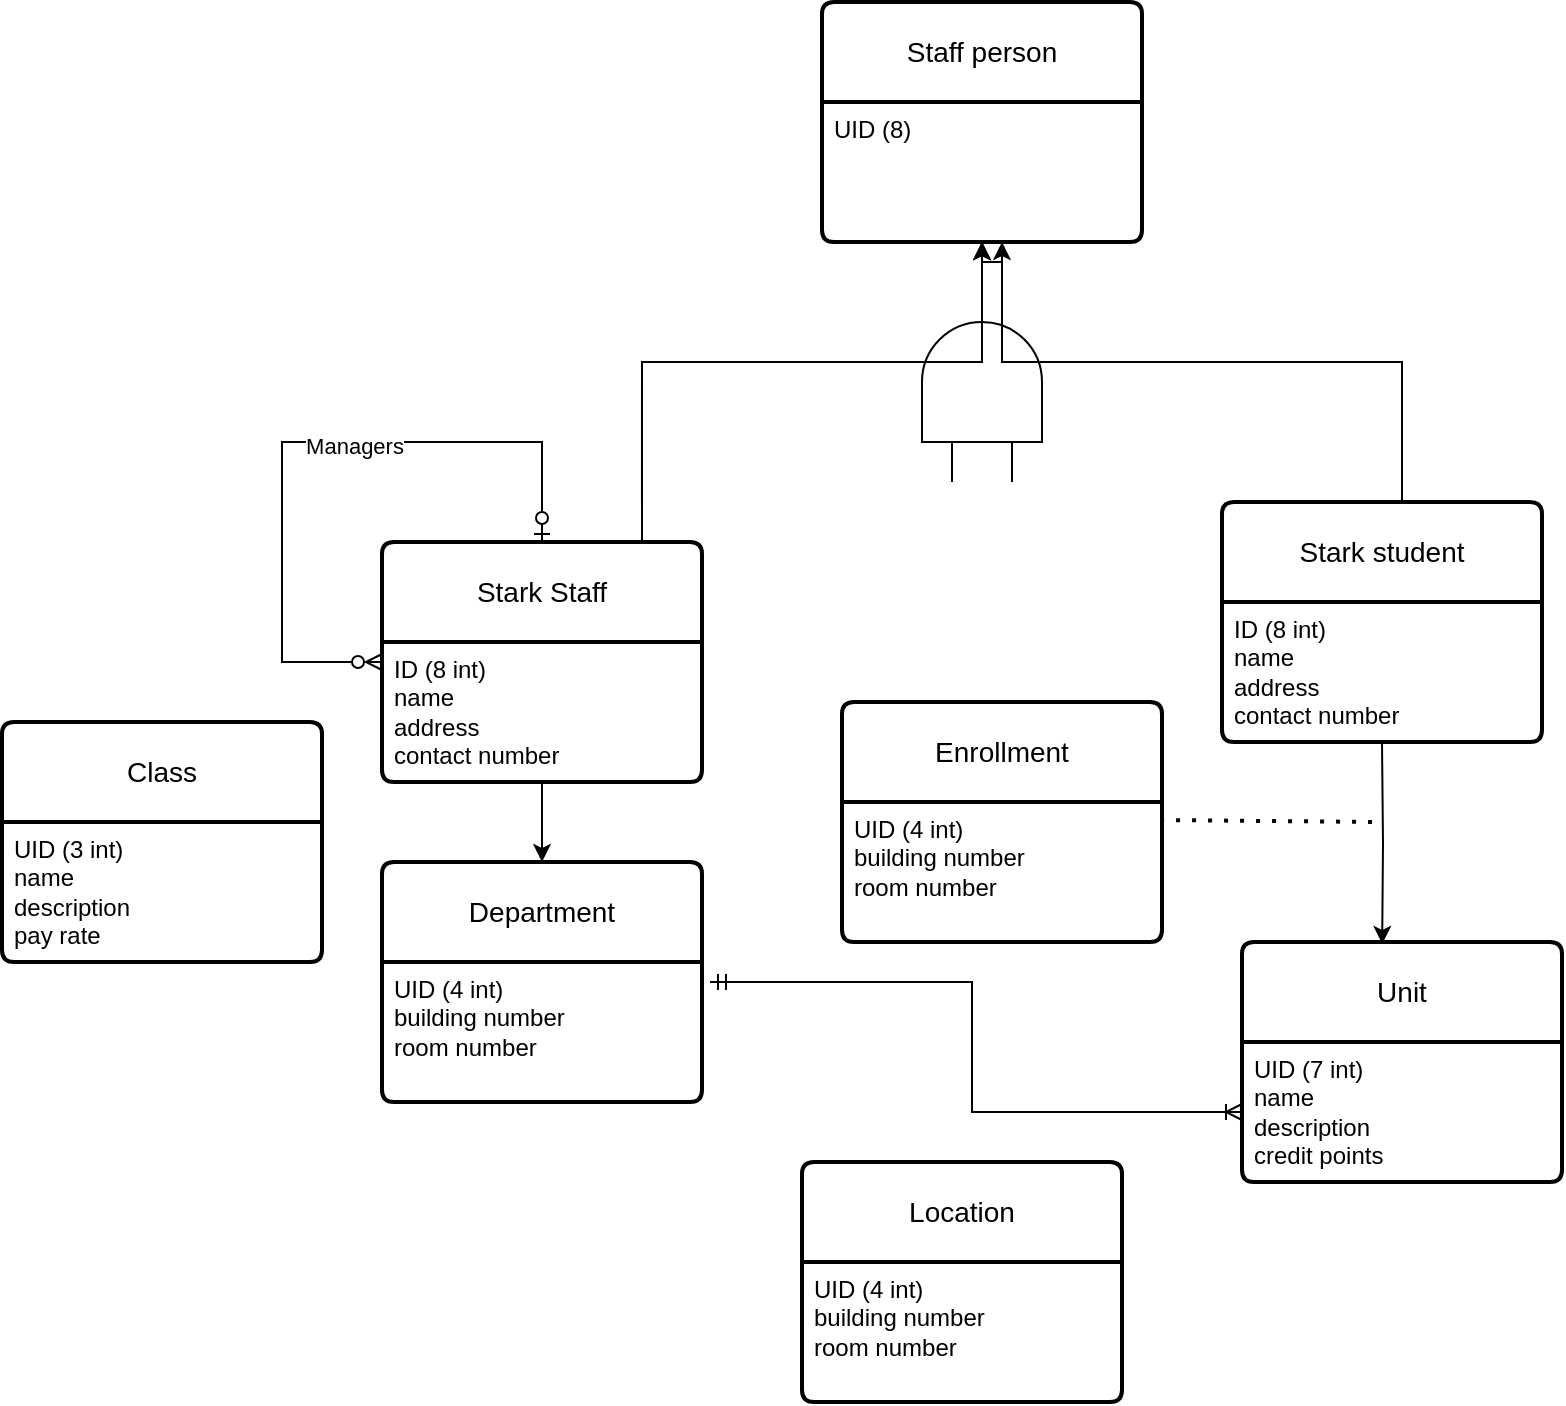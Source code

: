 <mxfile version="21.1.4" type="github">
  <diagram name="Page-1" id="9bggaNBUdcqQ5wYRVjrC">
    <mxGraphModel dx="2284" dy="764" grid="1" gridSize="10" guides="1" tooltips="1" connect="1" arrows="1" fold="1" page="1" pageScale="1" pageWidth="850" pageHeight="1100" math="0" shadow="0">
      <root>
        <mxCell id="0" />
        <mxCell id="1" parent="0" />
        <mxCell id="ch5FARwOTRp_sl-cNaFX-9" style="edgeStyle=orthogonalEdgeStyle;rounded=0;orthogonalLoop=1;jettySize=auto;html=1;" edge="1" parent="1" source="ch5FARwOTRp_sl-cNaFX-1" target="ch5FARwOTRp_sl-cNaFX-6">
          <mxGeometry relative="1" as="geometry">
            <Array as="points">
              <mxPoint x="230" y="250" />
              <mxPoint x="400" y="250" />
            </Array>
          </mxGeometry>
        </mxCell>
        <mxCell id="ch5FARwOTRp_sl-cNaFX-39" style="edgeStyle=orthogonalEdgeStyle;rounded=0;orthogonalLoop=1;jettySize=auto;html=1;entryX=0.5;entryY=0;entryDx=0;entryDy=0;startArrow=ERzeroToMany;startFill=0;endArrow=ERzeroToOne;endFill=0;" edge="1" parent="1" source="ch5FARwOTRp_sl-cNaFX-1" target="ch5FARwOTRp_sl-cNaFX-1">
          <mxGeometry relative="1" as="geometry">
            <mxPoint x="180" y="300" as="targetPoint" />
            <Array as="points">
              <mxPoint x="50" y="400" />
              <mxPoint x="50" y="290" />
              <mxPoint x="180" y="290" />
            </Array>
          </mxGeometry>
        </mxCell>
        <mxCell id="ch5FARwOTRp_sl-cNaFX-40" value="Managers" style="edgeLabel;html=1;align=center;verticalAlign=middle;resizable=0;points=[];" vertex="1" connectable="0" parent="ch5FARwOTRp_sl-cNaFX-39">
          <mxGeometry x="0.153" y="-2" relative="1" as="geometry">
            <mxPoint as="offset" />
          </mxGeometry>
        </mxCell>
        <mxCell id="ch5FARwOTRp_sl-cNaFX-1" value="Stark Staff" style="swimlane;childLayout=stackLayout;horizontal=1;startSize=50;horizontalStack=0;rounded=1;fontSize=14;fontStyle=0;strokeWidth=2;resizeParent=0;resizeLast=1;shadow=0;dashed=0;align=center;arcSize=4;whiteSpace=wrap;html=1;" vertex="1" parent="1">
          <mxGeometry x="100" y="340" width="160" height="120" as="geometry" />
        </mxCell>
        <mxCell id="ch5FARwOTRp_sl-cNaFX-2" value="ID (8 int)&lt;br style=&quot;border-color: var(--border-color);&quot;&gt;name&lt;br style=&quot;border-color: var(--border-color);&quot;&gt;address&lt;br style=&quot;border-color: var(--border-color);&quot;&gt;contact number" style="align=left;strokeColor=none;fillColor=none;spacingLeft=4;fontSize=12;verticalAlign=top;resizable=0;rotatable=0;part=1;html=1;" vertex="1" parent="ch5FARwOTRp_sl-cNaFX-1">
          <mxGeometry y="50" width="160" height="70" as="geometry" />
        </mxCell>
        <mxCell id="ch5FARwOTRp_sl-cNaFX-10" style="edgeStyle=orthogonalEdgeStyle;rounded=0;orthogonalLoop=1;jettySize=auto;html=1;entryX=0.5;entryY=1;entryDx=0;entryDy=0;" edge="1" parent="1" source="ch5FARwOTRp_sl-cNaFX-3" target="ch5FARwOTRp_sl-cNaFX-6">
          <mxGeometry relative="1" as="geometry">
            <Array as="points">
              <mxPoint x="610" y="250" />
              <mxPoint x="410" y="250" />
              <mxPoint x="410" y="200" />
              <mxPoint x="400" y="200" />
            </Array>
          </mxGeometry>
        </mxCell>
        <mxCell id="ch5FARwOTRp_sl-cNaFX-3" value="Stark student" style="swimlane;childLayout=stackLayout;horizontal=1;startSize=50;horizontalStack=0;rounded=1;fontSize=14;fontStyle=0;strokeWidth=2;resizeParent=0;resizeLast=1;shadow=0;dashed=0;align=center;arcSize=4;whiteSpace=wrap;html=1;" vertex="1" parent="1">
          <mxGeometry x="520" y="320" width="160" height="120" as="geometry" />
        </mxCell>
        <mxCell id="ch5FARwOTRp_sl-cNaFX-4" value="ID (8 int)&lt;br&gt;name&lt;br&gt;address&lt;br&gt;contact number" style="align=left;strokeColor=none;fillColor=none;spacingLeft=4;fontSize=12;verticalAlign=top;resizable=0;rotatable=0;part=1;html=1;" vertex="1" parent="ch5FARwOTRp_sl-cNaFX-3">
          <mxGeometry y="50" width="160" height="70" as="geometry" />
        </mxCell>
        <mxCell id="ch5FARwOTRp_sl-cNaFX-5" value="Staff person" style="swimlane;childLayout=stackLayout;horizontal=1;startSize=50;horizontalStack=0;rounded=1;fontSize=14;fontStyle=0;strokeWidth=2;resizeParent=0;resizeLast=1;shadow=0;dashed=0;align=center;arcSize=4;whiteSpace=wrap;html=1;" vertex="1" parent="1">
          <mxGeometry x="320" y="70" width="160" height="120" as="geometry" />
        </mxCell>
        <mxCell id="ch5FARwOTRp_sl-cNaFX-6" value="UID (8)" style="align=left;strokeColor=none;fillColor=none;spacingLeft=4;fontSize=12;verticalAlign=top;resizable=0;rotatable=0;part=1;html=1;" vertex="1" parent="ch5FARwOTRp_sl-cNaFX-5">
          <mxGeometry y="50" width="160" height="70" as="geometry" />
        </mxCell>
        <mxCell id="ch5FARwOTRp_sl-cNaFX-14" value="" style="verticalLabelPosition=bottom;shadow=0;dashed=0;align=center;html=1;verticalAlign=top;shape=mxgraph.electrical.logic_gates.logic_gate;operation=and;rotation=-90;" vertex="1" parent="1">
          <mxGeometry x="350" y="230" width="100" height="60" as="geometry" />
        </mxCell>
        <mxCell id="ch5FARwOTRp_sl-cNaFX-15" style="edgeStyle=orthogonalEdgeStyle;rounded=0;orthogonalLoop=1;jettySize=auto;html=1;entryX=0.5;entryY=1;entryDx=0;entryDy=0;" edge="1" parent="1">
          <mxGeometry relative="1" as="geometry">
            <mxPoint x="610" y="320" as="sourcePoint" />
            <mxPoint x="410" y="190" as="targetPoint" />
            <Array as="points">
              <mxPoint x="610" y="250" />
              <mxPoint x="410" y="250" />
            </Array>
          </mxGeometry>
        </mxCell>
        <mxCell id="ch5FARwOTRp_sl-cNaFX-16" style="edgeStyle=orthogonalEdgeStyle;rounded=0;orthogonalLoop=1;jettySize=auto;html=1;entryX=0.5;entryY=1;entryDx=0;entryDy=0;" edge="1" parent="1" target="ch5FARwOTRp_sl-cNaFX-6">
          <mxGeometry relative="1" as="geometry">
            <mxPoint x="229.97" y="320" as="sourcePoint" />
            <mxPoint x="389.97" y="190" as="targetPoint" />
            <Array as="points">
              <mxPoint x="230" y="250" />
              <mxPoint x="400" y="250" />
            </Array>
          </mxGeometry>
        </mxCell>
        <mxCell id="ch5FARwOTRp_sl-cNaFX-18" value="Class" style="swimlane;childLayout=stackLayout;horizontal=1;startSize=50;horizontalStack=0;rounded=1;fontSize=14;fontStyle=0;strokeWidth=2;resizeParent=0;resizeLast=1;shadow=0;dashed=0;align=center;arcSize=4;whiteSpace=wrap;html=1;" vertex="1" parent="1">
          <mxGeometry x="-90" y="430" width="160" height="120" as="geometry" />
        </mxCell>
        <mxCell id="ch5FARwOTRp_sl-cNaFX-19" value="UID (3 int)&lt;br&gt;name&lt;br&gt;description&lt;br&gt;pay rate" style="align=left;strokeColor=none;fillColor=none;spacingLeft=4;fontSize=12;verticalAlign=top;resizable=0;rotatable=0;part=1;html=1;" vertex="1" parent="ch5FARwOTRp_sl-cNaFX-18">
          <mxGeometry y="50" width="160" height="70" as="geometry" />
        </mxCell>
        <mxCell id="ch5FARwOTRp_sl-cNaFX-20" value="Location" style="swimlane;childLayout=stackLayout;horizontal=1;startSize=50;horizontalStack=0;rounded=1;fontSize=14;fontStyle=0;strokeWidth=2;resizeParent=0;resizeLast=1;shadow=0;dashed=0;align=center;arcSize=4;whiteSpace=wrap;html=1;" vertex="1" parent="1">
          <mxGeometry x="310" y="650" width="160" height="120" as="geometry" />
        </mxCell>
        <mxCell id="ch5FARwOTRp_sl-cNaFX-21" value="UID (4 int)&lt;br&gt;building number&amp;nbsp;&lt;br&gt;room number&lt;span style=&quot;white-space: pre;&quot;&gt; &lt;/span&gt;" style="align=left;strokeColor=none;fillColor=none;spacingLeft=4;fontSize=12;verticalAlign=top;resizable=0;rotatable=0;part=1;html=1;" vertex="1" parent="ch5FARwOTRp_sl-cNaFX-20">
          <mxGeometry y="50" width="160" height="70" as="geometry" />
        </mxCell>
        <mxCell id="ch5FARwOTRp_sl-cNaFX-26" value="Unit" style="swimlane;childLayout=stackLayout;horizontal=1;startSize=50;horizontalStack=0;rounded=1;fontSize=14;fontStyle=0;strokeWidth=2;resizeParent=0;resizeLast=1;shadow=0;dashed=0;align=center;arcSize=4;whiteSpace=wrap;html=1;" vertex="1" parent="1">
          <mxGeometry x="530" y="540" width="160" height="120" as="geometry" />
        </mxCell>
        <mxCell id="ch5FARwOTRp_sl-cNaFX-27" value="UID (7 int)&lt;br&gt;name&lt;br&gt;description&lt;br&gt;credit points" style="align=left;strokeColor=none;fillColor=none;spacingLeft=4;fontSize=12;verticalAlign=top;resizable=0;rotatable=0;part=1;html=1;" vertex="1" parent="ch5FARwOTRp_sl-cNaFX-26">
          <mxGeometry y="50" width="160" height="70" as="geometry" />
        </mxCell>
        <mxCell id="ch5FARwOTRp_sl-cNaFX-28" value="Enrollment" style="swimlane;childLayout=stackLayout;horizontal=1;startSize=50;horizontalStack=0;rounded=1;fontSize=14;fontStyle=0;strokeWidth=2;resizeParent=0;resizeLast=1;shadow=0;dashed=0;align=center;arcSize=4;whiteSpace=wrap;html=1;" vertex="1" parent="1">
          <mxGeometry x="330" y="420" width="160" height="120" as="geometry" />
        </mxCell>
        <mxCell id="ch5FARwOTRp_sl-cNaFX-29" value="UID (4 int)&lt;br&gt;building number&amp;nbsp;&lt;br&gt;room number&lt;span style=&quot;white-space: pre;&quot;&gt; &lt;/span&gt;" style="align=left;strokeColor=none;fillColor=none;spacingLeft=4;fontSize=12;verticalAlign=top;resizable=0;rotatable=0;part=1;html=1;" vertex="1" parent="ch5FARwOTRp_sl-cNaFX-28">
          <mxGeometry y="50" width="160" height="70" as="geometry" />
        </mxCell>
        <mxCell id="ch5FARwOTRp_sl-cNaFX-30" style="edgeStyle=orthogonalEdgeStyle;rounded=0;orthogonalLoop=1;jettySize=auto;html=1;entryX=0.438;entryY=0.008;entryDx=0;entryDy=0;entryPerimeter=0;" edge="1" parent="1" target="ch5FARwOTRp_sl-cNaFX-26">
          <mxGeometry relative="1" as="geometry">
            <mxPoint x="600" y="440" as="sourcePoint" />
          </mxGeometry>
        </mxCell>
        <mxCell id="ch5FARwOTRp_sl-cNaFX-31" value="" style="endArrow=none;dashed=1;html=1;dashPattern=1 3;strokeWidth=2;rounded=0;exitX=0.994;exitY=0.129;exitDx=0;exitDy=0;exitPerimeter=0;" edge="1" parent="1" source="ch5FARwOTRp_sl-cNaFX-29">
          <mxGeometry width="50" height="50" relative="1" as="geometry">
            <mxPoint x="530" y="500" as="sourcePoint" />
            <mxPoint x="600" y="480" as="targetPoint" />
          </mxGeometry>
        </mxCell>
        <mxCell id="ch5FARwOTRp_sl-cNaFX-33" value="Department" style="swimlane;childLayout=stackLayout;horizontal=1;startSize=50;horizontalStack=0;rounded=1;fontSize=14;fontStyle=0;strokeWidth=2;resizeParent=0;resizeLast=1;shadow=0;dashed=0;align=center;arcSize=4;whiteSpace=wrap;html=1;" vertex="1" parent="1">
          <mxGeometry x="100" y="500" width="160" height="120" as="geometry" />
        </mxCell>
        <mxCell id="ch5FARwOTRp_sl-cNaFX-34" value="UID (4 int)&lt;br&gt;building number&amp;nbsp;&lt;br&gt;room number&lt;span style=&quot;white-space: pre;&quot;&gt; &lt;/span&gt;" style="align=left;strokeColor=none;fillColor=none;spacingLeft=4;fontSize=12;verticalAlign=top;resizable=0;rotatable=0;part=1;html=1;" vertex="1" parent="ch5FARwOTRp_sl-cNaFX-33">
          <mxGeometry y="50" width="160" height="70" as="geometry" />
        </mxCell>
        <mxCell id="ch5FARwOTRp_sl-cNaFX-35" style="edgeStyle=orthogonalEdgeStyle;rounded=0;orthogonalLoop=1;jettySize=auto;html=1;entryX=0.5;entryY=0;entryDx=0;entryDy=0;" edge="1" parent="1" source="ch5FARwOTRp_sl-cNaFX-2" target="ch5FARwOTRp_sl-cNaFX-33">
          <mxGeometry relative="1" as="geometry" />
        </mxCell>
        <mxCell id="ch5FARwOTRp_sl-cNaFX-36" style="edgeStyle=orthogonalEdgeStyle;rounded=0;orthogonalLoop=1;jettySize=auto;html=1;entryX=1.025;entryY=0.143;entryDx=0;entryDy=0;entryPerimeter=0;endArrow=ERmandOne;endFill=0;startArrow=ERoneToMany;startFill=0;" edge="1" parent="1" source="ch5FARwOTRp_sl-cNaFX-27" target="ch5FARwOTRp_sl-cNaFX-34">
          <mxGeometry relative="1" as="geometry" />
        </mxCell>
      </root>
    </mxGraphModel>
  </diagram>
</mxfile>
